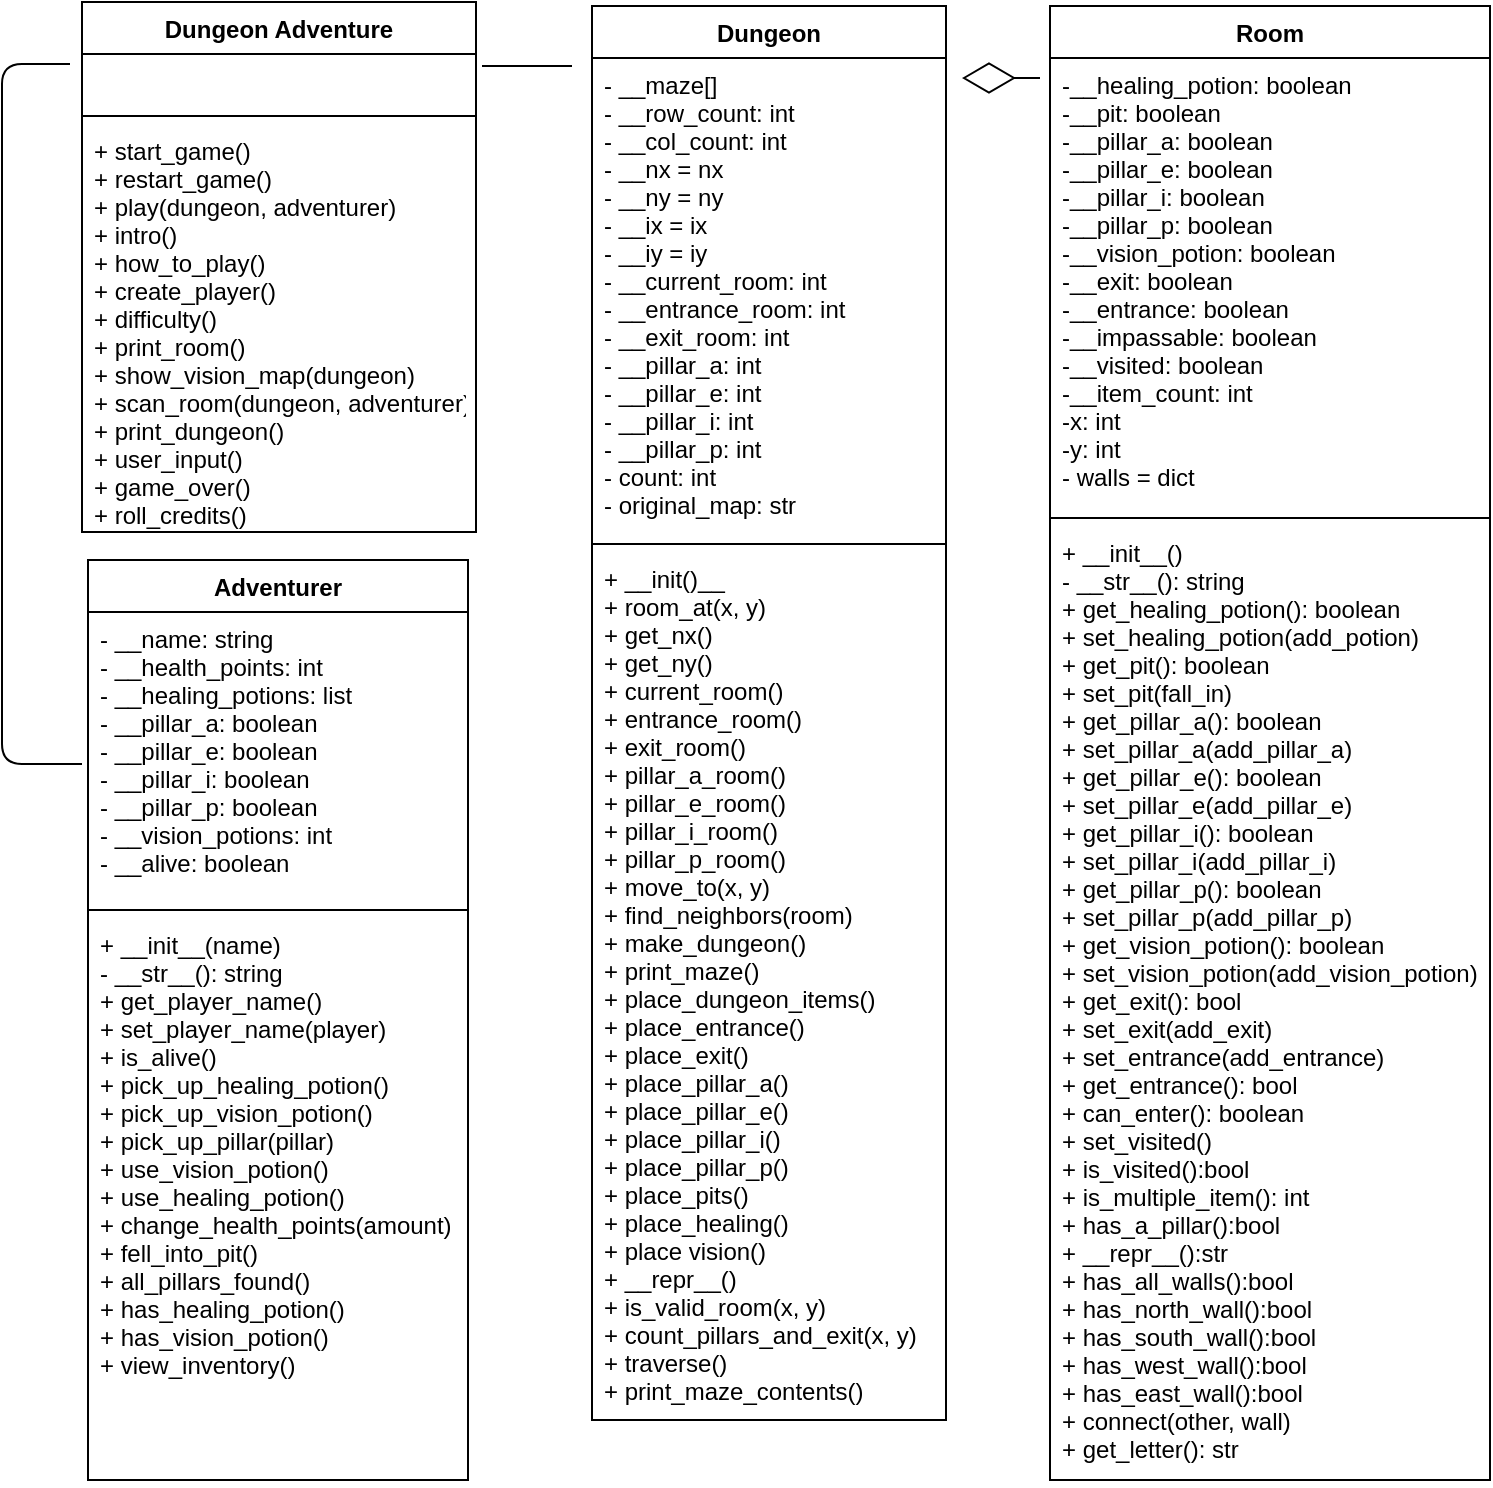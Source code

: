 <mxfile version="14.0.0" type="device"><diagram name="Page-1" id="c4acf3e9-155e-7222-9cf6-157b1a14988f"><mxGraphModel dx="946" dy="673" grid="0" gridSize="10" guides="1" tooltips="1" connect="1" arrows="1" fold="1" page="1" pageScale="1" pageWidth="850" pageHeight="1100" background="#ffffff" math="0" shadow="0"><root><mxCell id="0"/><mxCell id="1" parent="0"/><mxCell id="wSCcSiGIN-fbHOMW3Imx-5" value="Room" style="swimlane;fontStyle=1;align=center;verticalAlign=top;childLayout=stackLayout;horizontal=1;startSize=26;horizontalStack=0;resizeParent=1;resizeParentMax=0;resizeLast=0;collapsible=1;marginBottom=0;" parent="1" vertex="1"><mxGeometry x="580" y="167" width="220" height="737" as="geometry"/></mxCell><mxCell id="wSCcSiGIN-fbHOMW3Imx-6" value="-__healing_potion: boolean&#xa;-__pit: boolean&#xa;-__pillar_a: boolean&#xa;-__pillar_e: boolean&#xa;-__pillar_i: boolean&#xa;-__pillar_p: boolean&#xa;-__vision_potion: boolean&#xa;-__exit: boolean&#xa;-__entrance: boolean&#xa;-__impassable: boolean&#xa;-__visited: boolean&#xa;-__item_count: int&#xa;-x: int&#xa;-y: int&#xa;- walls = dict" style="text;strokeColor=none;fillColor=none;align=left;verticalAlign=top;spacingLeft=4;spacingRight=4;overflow=hidden;rotatable=0;points=[[0,0.5],[1,0.5]];portConstraint=eastwest;" parent="wSCcSiGIN-fbHOMW3Imx-5" vertex="1"><mxGeometry y="26" width="220" height="226" as="geometry"/></mxCell><mxCell id="wSCcSiGIN-fbHOMW3Imx-7" value="" style="line;strokeWidth=1;fillColor=none;align=left;verticalAlign=middle;spacingTop=-1;spacingLeft=3;spacingRight=3;rotatable=0;labelPosition=right;points=[];portConstraint=eastwest;" parent="wSCcSiGIN-fbHOMW3Imx-5" vertex="1"><mxGeometry y="252" width="220" height="8" as="geometry"/></mxCell><mxCell id="wSCcSiGIN-fbHOMW3Imx-8" value="+ __init__()&#xa;- __str__(): string&#xa;+ get_healing_potion(): boolean&#xa;+ set_healing_potion(add_potion)&#xa;+ get_pit(): boolean&#xa;+ set_pit(fall_in)&#xa;+ get_pillar_a(): boolean&#xa;+ set_pillar_a(add_pillar_a)&#xa;+ get_pillar_e(): boolean&#xa;+ set_pillar_e(add_pillar_e)&#xa;+ get_pillar_i(): boolean&#xa;+ set_pillar_i(add_pillar_i)&#xa;+ get_pillar_p(): boolean&#xa;+ set_pillar_p(add_pillar_p)&#xa;+ get_vision_potion(): boolean&#xa;+ set_vision_potion(add_vision_potion)&#xa;+ get_exit(): bool&#xa;+ set_exit(add_exit)&#xa;+ set_entrance(add_entrance)&#xa;+ get_entrance(): bool&#xa;+ can_enter(): boolean&#xa;+ set_visited()&#xa;+ is_visited():bool&#xa;+ is_multiple_item(): int&#xa;+ has_a_pillar():bool&#xa;+ __repr__():str&#xa;+ has_all_walls():bool&#xa;+ has_north_wall():bool&#xa;+ has_south_wall():bool&#xa;+ has_west_wall():bool&#xa;+ has_east_wall():bool&#xa;+ connect(other, wall)&#xa;+ get_letter(): str&#xa;&#xa;&#xa;&#xa;" style="text;strokeColor=none;fillColor=none;align=left;verticalAlign=top;spacingLeft=4;spacingRight=4;overflow=hidden;rotatable=0;points=[[0,0.5],[1,0.5]];portConstraint=eastwest;" parent="wSCcSiGIN-fbHOMW3Imx-5" vertex="1"><mxGeometry y="260" width="220" height="477" as="geometry"/></mxCell><mxCell id="wSCcSiGIN-fbHOMW3Imx-9" value="Dungeon" style="swimlane;fontStyle=1;align=center;verticalAlign=top;childLayout=stackLayout;horizontal=1;startSize=26;horizontalStack=0;resizeParent=1;resizeParentMax=0;resizeLast=0;collapsible=1;marginBottom=0;" parent="1" vertex="1"><mxGeometry x="351" y="167" width="177" height="707" as="geometry"/></mxCell><mxCell id="wSCcSiGIN-fbHOMW3Imx-10" value="- __maze[]&#xa;- __row_count: int&#xa;- __col_count: int&#xa;- __nx = nx&#xa;- __ny = ny&#xa;- __ix = ix&#xa;- __iy = iy&#xa;- __current_room: int&#xa;- __entrance_room: int&#xa;- __exit_room: int&#xa;- __pillar_a: int&#xa;- __pillar_e: int&#xa;- __pillar_i: int&#xa;- __pillar_p: int&#xa;- count: int&#xa;- original_map: str" style="text;strokeColor=none;fillColor=none;align=left;verticalAlign=top;spacingLeft=4;spacingRight=4;overflow=hidden;rotatable=0;points=[[0,0.5],[1,0.5]];portConstraint=eastwest;" parent="wSCcSiGIN-fbHOMW3Imx-9" vertex="1"><mxGeometry y="26" width="177" height="239" as="geometry"/></mxCell><mxCell id="wSCcSiGIN-fbHOMW3Imx-11" value="" style="line;strokeWidth=1;fillColor=none;align=left;verticalAlign=middle;spacingTop=-1;spacingLeft=3;spacingRight=3;rotatable=0;labelPosition=right;points=[];portConstraint=eastwest;" parent="wSCcSiGIN-fbHOMW3Imx-9" vertex="1"><mxGeometry y="265" width="177" height="8" as="geometry"/></mxCell><mxCell id="wSCcSiGIN-fbHOMW3Imx-12" value="+ __init()__&#xa;+ room_at(x, y)&#xa;+ get_nx()&#xa;+ get_ny()&#xa;+ current_room()&#xa;+ entrance_room()&#xa;+ exit_room()&#xa;+ pillar_a_room()&#xa;+ pillar_e_room()&#xa;+ pillar_i_room()&#xa;+ pillar_p_room()&#xa;+ move_to(x, y)&#xa;+ find_neighbors(room)&#xa;+ make_dungeon()&#xa;+ print_maze()&#xa;+ place_dungeon_items()&#xa;+ place_entrance()&#xa;+ place_exit()&#xa;+ place_pillar_a()&#xa;+ place_pillar_e()&#xa;+ place_pillar_i()&#xa;+ place_pillar_p()&#xa;+ place_pits()&#xa;+ place_healing()&#xa;+ place vision()&#xa;+ __repr__()&#xa;+ is_valid_room(x, y)&#xa;+ count_pillars_and_exit(x, y)&#xa;+ traverse()&#xa;+ print_maze_contents()&#xa;" style="text;strokeColor=none;fillColor=none;align=left;verticalAlign=top;spacingLeft=4;spacingRight=4;overflow=hidden;rotatable=0;points=[[0,0.5],[1,0.5]];portConstraint=eastwest;" parent="wSCcSiGIN-fbHOMW3Imx-9" vertex="1"><mxGeometry y="273" width="177" height="434" as="geometry"/></mxCell><mxCell id="wSCcSiGIN-fbHOMW3Imx-13" value="Dungeon Adventure" style="swimlane;fontStyle=1;align=center;verticalAlign=top;childLayout=stackLayout;horizontal=1;startSize=26;horizontalStack=0;resizeParent=1;resizeParentMax=0;resizeLast=0;collapsible=1;marginBottom=0;" parent="1" vertex="1"><mxGeometry x="96" y="165" width="197" height="265" as="geometry"/></mxCell><mxCell id="wSCcSiGIN-fbHOMW3Imx-14" value="   " style="text;strokeColor=none;fillColor=none;align=left;verticalAlign=top;spacingLeft=4;spacingRight=4;overflow=hidden;rotatable=0;points=[[0,0.5],[1,0.5]];portConstraint=eastwest;" parent="wSCcSiGIN-fbHOMW3Imx-13" vertex="1"><mxGeometry y="26" width="197" height="27" as="geometry"/></mxCell><mxCell id="wSCcSiGIN-fbHOMW3Imx-15" value="" style="line;strokeWidth=1;fillColor=none;align=left;verticalAlign=middle;spacingTop=-1;spacingLeft=3;spacingRight=3;rotatable=0;labelPosition=right;points=[];portConstraint=eastwest;" parent="wSCcSiGIN-fbHOMW3Imx-13" vertex="1"><mxGeometry y="53" width="197" height="8" as="geometry"/></mxCell><mxCell id="wSCcSiGIN-fbHOMW3Imx-16" value="+ start_game()&#xa;+ restart_game()&#xa;+ play(dungeon, adventurer)&#xa;+ intro()&#xa;+ how_to_play()&#xa;+ create_player()&#xa;+ difficulty()&#xa;+ print_room()&#xa;+ show_vision_map(dungeon)&#xa;+ scan_room(dungeon, adventurer)&#xa;+ print_dungeon()&#xa;+ user_input()&#xa;+ game_over()&#xa;+ roll_credits()&#xa;&#xa;&#xa;" style="text;strokeColor=none;fillColor=none;align=left;verticalAlign=top;spacingLeft=4;spacingRight=4;overflow=hidden;rotatable=0;points=[[0,0.5],[1,0.5]];portConstraint=eastwest;" parent="wSCcSiGIN-fbHOMW3Imx-13" vertex="1"><mxGeometry y="61" width="197" height="204" as="geometry"/></mxCell><mxCell id="wSCcSiGIN-fbHOMW3Imx-20" value="" style="endArrow=none;html=1;edgeStyle=orthogonalEdgeStyle;" parent="1" edge="1"><mxGeometry width="50" height="50" relative="1" as="geometry"><mxPoint x="96" y="546" as="sourcePoint"/><mxPoint x="90" y="196" as="targetPoint"/><Array as="points"><mxPoint x="56" y="546"/><mxPoint x="56" y="196"/></Array></mxGeometry></mxCell><mxCell id="wSCcSiGIN-fbHOMW3Imx-1" value="Adventurer" style="swimlane;fontStyle=1;align=center;verticalAlign=top;childLayout=stackLayout;horizontal=1;startSize=26;horizontalStack=0;resizeParent=1;resizeParentMax=0;resizeLast=0;collapsible=1;marginBottom=0;" parent="1" vertex="1"><mxGeometry x="99" y="444" width="190" height="460" as="geometry"/></mxCell><mxCell id="wSCcSiGIN-fbHOMW3Imx-2" value="- __name: string&#xa;- __health_points: int&#xa;- __healing_potions: list&#xa;- __pillar_a: boolean&#xa;- __pillar_e: boolean&#xa;- __pillar_i: boolean&#xa;- __pillar_p: boolean&#xa;- __vision_potions: int&#xa;- __alive: boolean" style="text;strokeColor=none;fillColor=none;align=left;verticalAlign=top;spacingLeft=4;spacingRight=4;overflow=hidden;rotatable=0;points=[[0,0.5],[1,0.5]];portConstraint=eastwest;" parent="wSCcSiGIN-fbHOMW3Imx-1" vertex="1"><mxGeometry y="26" width="190" height="145" as="geometry"/></mxCell><mxCell id="wSCcSiGIN-fbHOMW3Imx-3" value="" style="line;strokeWidth=1;fillColor=none;align=left;verticalAlign=middle;spacingTop=-1;spacingLeft=3;spacingRight=3;rotatable=0;labelPosition=right;points=[];portConstraint=eastwest;" parent="wSCcSiGIN-fbHOMW3Imx-1" vertex="1"><mxGeometry y="171" width="190" height="8" as="geometry"/></mxCell><mxCell id="wSCcSiGIN-fbHOMW3Imx-4" value="+ __init__(name)&#xa;- __str__(): string&#xa;+ get_player_name()&#xa;+ set_player_name(player)&#xa;+ is_alive()&#xa;+ pick_up_healing_potion()&#xa;+ pick_up_vision_potion()&#xa;+ pick_up_pillar(pillar)&#xa;+ use_vision_potion()&#xa;+ use_healing_potion()&#xa;+ change_health_points(amount)&#xa;+ fell_into_pit()&#xa;+ all_pillars_found()&#xa;+ has_healing_potion()&#xa;+ has_vision_potion()&#xa;+ view_inventory()" style="text;strokeColor=none;fillColor=none;align=left;verticalAlign=top;spacingLeft=4;spacingRight=4;overflow=hidden;rotatable=0;points=[[0,0.5],[1,0.5]];portConstraint=eastwest;" parent="wSCcSiGIN-fbHOMW3Imx-1" vertex="1"><mxGeometry y="179" width="190" height="281" as="geometry"/></mxCell><mxCell id="4yUkB0pPKEcAArgLYIYn-1" value="" style="endArrow=none;html=1;" parent="1" edge="1"><mxGeometry width="50" height="50" relative="1" as="geometry"><mxPoint x="296" y="197" as="sourcePoint"/><mxPoint x="341" y="197" as="targetPoint"/><Array as="points"><mxPoint x="316" y="197"/></Array></mxGeometry></mxCell><mxCell id="4yUkB0pPKEcAArgLYIYn-2" value="" style="endArrow=diamondThin;endFill=0;endSize=24;html=1;" parent="1" edge="1"><mxGeometry width="160" relative="1" as="geometry"><mxPoint x="575" y="203" as="sourcePoint"/><mxPoint x="536" y="203" as="targetPoint"/></mxGeometry></mxCell></root></mxGraphModel></diagram></mxfile>